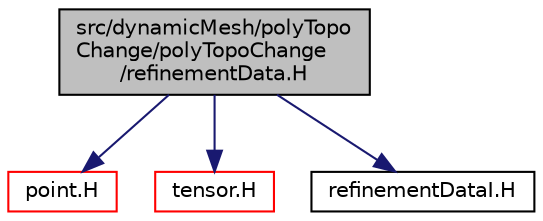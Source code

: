 digraph "src/dynamicMesh/polyTopoChange/polyTopoChange/refinementData.H"
{
  bgcolor="transparent";
  edge [fontname="Helvetica",fontsize="10",labelfontname="Helvetica",labelfontsize="10"];
  node [fontname="Helvetica",fontsize="10",shape=record];
  Node1 [label="src/dynamicMesh/polyTopo\lChange/polyTopoChange\l/refinementData.H",height=0.2,width=0.4,color="black", fillcolor="grey75", style="filled", fontcolor="black"];
  Node1 -> Node2 [color="midnightblue",fontsize="10",style="solid",fontname="Helvetica"];
  Node2 [label="point.H",height=0.2,width=0.4,color="red",URL="$a08907.html"];
  Node1 -> Node3 [color="midnightblue",fontsize="10",style="solid",fontname="Helvetica"];
  Node3 [label="tensor.H",height=0.2,width=0.4,color="red",URL="$a09168.html"];
  Node1 -> Node4 [color="midnightblue",fontsize="10",style="solid",fontname="Helvetica"];
  Node4 [label="refinementDataI.H",height=0.2,width=0.4,color="black",URL="$a04999.html"];
}
